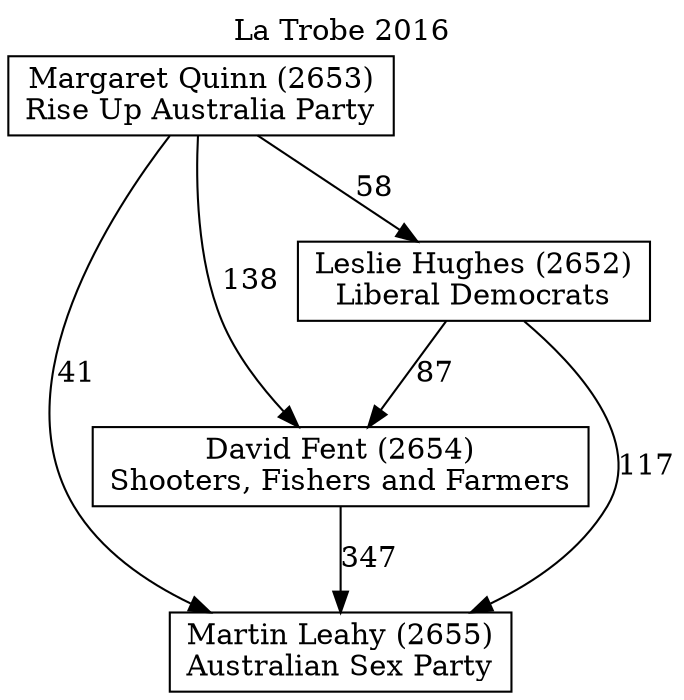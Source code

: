 // House preference flow
digraph "Martin Leahy (2655)_La Trobe_2016" {
	graph [label="La Trobe 2016" labelloc=t mclimit=10]
	node [shape=box]
	"David Fent (2654)" [label="David Fent (2654)
Shooters, Fishers and Farmers"]
	"Martin Leahy (2655)" [label="Martin Leahy (2655)
Australian Sex Party"]
	"Margaret Quinn (2653)" [label="Margaret Quinn (2653)
Rise Up Australia Party"]
	"Leslie Hughes (2652)" [label="Leslie Hughes (2652)
Liberal Democrats"]
	"Margaret Quinn (2653)" -> "Leslie Hughes (2652)" [label=58]
	"Margaret Quinn (2653)" -> "David Fent (2654)" [label=138]
	"Leslie Hughes (2652)" -> "David Fent (2654)" [label=87]
	"Margaret Quinn (2653)" -> "Martin Leahy (2655)" [label=41]
	"David Fent (2654)" -> "Martin Leahy (2655)" [label=347]
	"Leslie Hughes (2652)" -> "Martin Leahy (2655)" [label=117]
}
